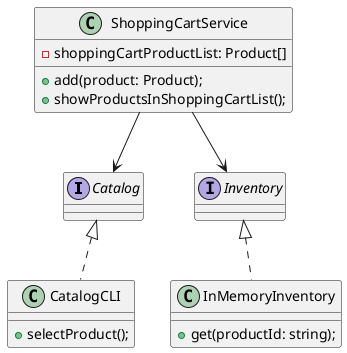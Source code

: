 @startuml

interface Catalog
interface Inventory



class CatalogCLI implements Catalog
class InMemoryInventory implements Inventory
ShoppingCartService --> Catalog
ShoppingCartService --> Inventory

class ShoppingCartService {
    - shoppingCartProductList: Product[]
    +add(product: Product);
    +showProductsInShoppingCartList();
}

class CatalogCLI {
    +selectProduct();
}

class InMemoryInventory {
    +get(productId: string);
}

@enduml